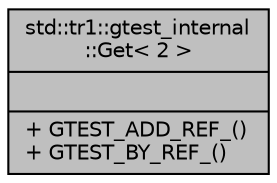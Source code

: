 digraph "std::tr1::gtest_internal::Get&lt; 2 &gt;"
{
  edge [fontname="Helvetica",fontsize="10",labelfontname="Helvetica",labelfontsize="10"];
  node [fontname="Helvetica",fontsize="10",shape=record];
  Node1 [label="{std::tr1::gtest_internal\l::Get\< 2 \>\n||+ GTEST_ADD_REF_()\l+ GTEST_BY_REF_()\l}",height=0.2,width=0.4,color="black", fillcolor="grey75", style="filled", fontcolor="black"];
}
